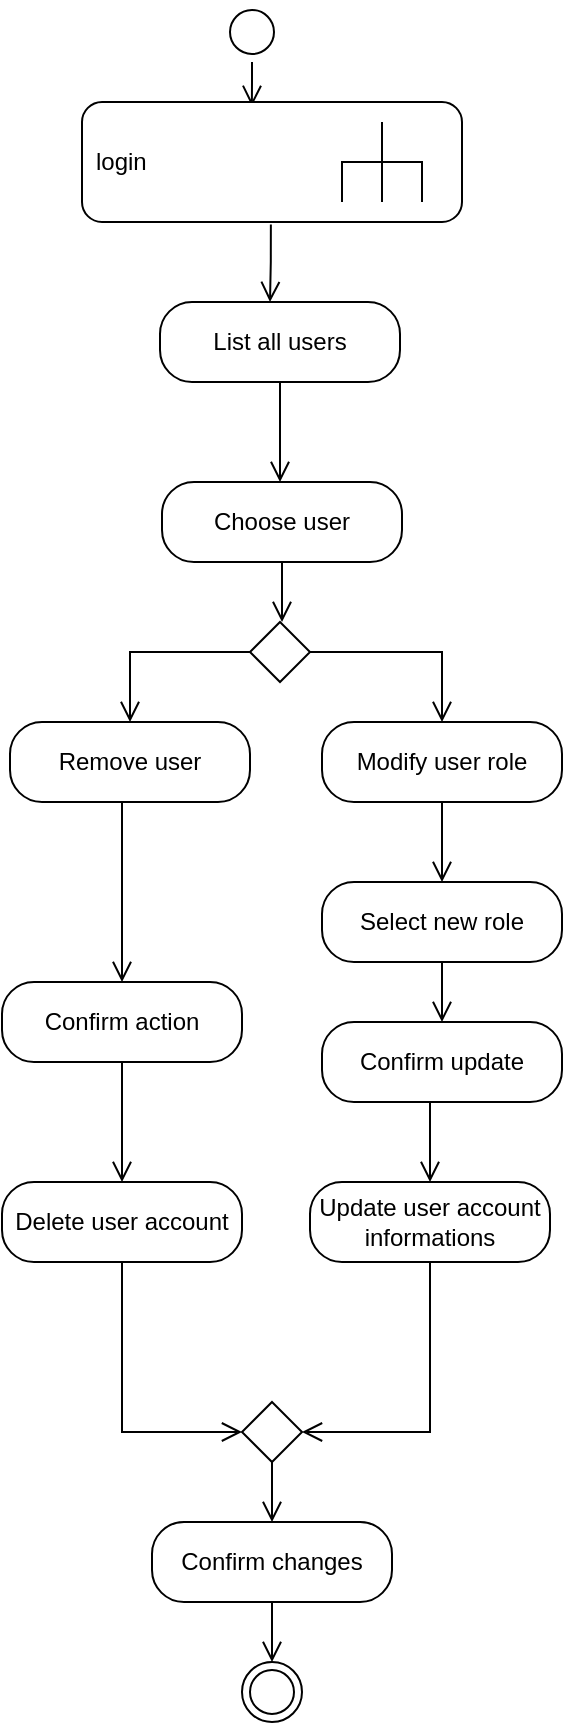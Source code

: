 <mxfile>
    <diagram name="Page-1" id="e7e014a7-5840-1c2e-5031-d8a46d1fe8dd">
        <mxGraphModel dx="1046" dy="764" grid="1" gridSize="10" guides="1" tooltips="1" connect="1" arrows="1" fold="1" page="1" pageScale="1" pageWidth="1169" pageHeight="826" background="none" math="0" shadow="0">
            <root>
                <mxCell id="0"/>
                <mxCell id="1" parent="0"/>
                <mxCell id="Cq3anVchyaS_GFDWmDvX-41" value="" style="ellipse;html=1;shape=startState;labelBackgroundColor=none;" parent="1" vertex="1">
                    <mxGeometry x="310" y="10" width="30" height="30" as="geometry"/>
                </mxCell>
                <mxCell id="Cq3anVchyaS_GFDWmDvX-42" value="" style="edgeStyle=orthogonalEdgeStyle;html=1;verticalAlign=bottom;endArrow=open;endSize=8;rounded=0;entryX=0.447;entryY=0.033;entryDx=0;entryDy=0;labelBackgroundColor=none;fontColor=default;entryPerimeter=0;" parent="1" source="Cq3anVchyaS_GFDWmDvX-41" target="Axr4d7FuB_N9rjWUVlUZ-1" edge="1">
                    <mxGeometry relative="1" as="geometry">
                        <mxPoint x="95" y="140" as="targetPoint"/>
                        <mxPoint x="80" y="80" as="sourcePoint"/>
                    </mxGeometry>
                </mxCell>
                <mxCell id="Cq3anVchyaS_GFDWmDvX-47" value="List all users" style="rounded=1;whiteSpace=wrap;html=1;arcSize=40;labelBackgroundColor=none;" parent="1" vertex="1">
                    <mxGeometry x="279" y="160" width="120" height="40" as="geometry"/>
                </mxCell>
                <mxCell id="Cq3anVchyaS_GFDWmDvX-48" value="" style="edgeStyle=orthogonalEdgeStyle;html=1;verticalAlign=bottom;endArrow=open;endSize=8;rounded=0;exitX=0.5;exitY=1;exitDx=0;exitDy=0;labelBackgroundColor=none;fontColor=default;" parent="1" source="Cq3anVchyaS_GFDWmDvX-47" edge="1">
                    <mxGeometry relative="1" as="geometry">
                        <mxPoint x="339" y="250" as="targetPoint"/>
                    </mxGeometry>
                </mxCell>
                <mxCell id="Cq3anVchyaS_GFDWmDvX-55" value="" style="edgeStyle=orthogonalEdgeStyle;html=1;verticalAlign=bottom;endArrow=open;endSize=8;rounded=0;labelBackgroundColor=none;fontColor=default;exitX=0;exitY=0.5;exitDx=0;exitDy=0;entryX=0.5;entryY=0;entryDx=0;entryDy=0;" parent="1" source="4" target="Cq3anVchyaS_GFDWmDvX-59" edge="1">
                    <mxGeometry relative="1" as="geometry">
                        <mxPoint x="257" y="398" as="targetPoint"/>
                        <mxPoint x="259.5" y="313" as="sourcePoint"/>
                    </mxGeometry>
                </mxCell>
                <mxCell id="Cq3anVchyaS_GFDWmDvX-56" value="" style="edgeStyle=orthogonalEdgeStyle;html=1;verticalAlign=bottom;endArrow=open;endSize=8;rounded=0;labelBackgroundColor=none;fontColor=default;exitX=1;exitY=0.5;exitDx=0;exitDy=0;" parent="1" source="4" target="Cq3anVchyaS_GFDWmDvX-61" edge="1">
                    <mxGeometry relative="1" as="geometry">
                        <mxPoint x="419.5" y="410" as="targetPoint"/>
                        <mxPoint x="419.5" y="340" as="sourcePoint"/>
                        <Array as="points"/>
                    </mxGeometry>
                </mxCell>
                <mxCell id="Cq3anVchyaS_GFDWmDvX-59" value="Remove user" style="rounded=1;whiteSpace=wrap;html=1;arcSize=40;labelBackgroundColor=none;" parent="1" vertex="1">
                    <mxGeometry x="204" y="370" width="120" height="40" as="geometry"/>
                </mxCell>
                <mxCell id="Cq3anVchyaS_GFDWmDvX-60" value="" style="edgeStyle=orthogonalEdgeStyle;html=1;verticalAlign=bottom;endArrow=open;endSize=8;rounded=0;labelBackgroundColor=none;fontColor=default;entryX=0.5;entryY=0;entryDx=0;entryDy=0;" parent="1" source="Cq3anVchyaS_GFDWmDvX-59" edge="1" target="12">
                    <mxGeometry relative="1" as="geometry">
                        <mxPoint x="260" y="490" as="targetPoint"/>
                        <Array as="points">
                            <mxPoint x="260" y="440"/>
                            <mxPoint x="260" y="440"/>
                        </Array>
                    </mxGeometry>
                </mxCell>
                <mxCell id="Cq3anVchyaS_GFDWmDvX-61" value="Modify user role" style="rounded=1;whiteSpace=wrap;html=1;arcSize=40;labelBackgroundColor=none;" parent="1" vertex="1">
                    <mxGeometry x="360" y="370" width="120" height="40" as="geometry"/>
                </mxCell>
                <mxCell id="Cq3anVchyaS_GFDWmDvX-62" value="" style="edgeStyle=orthogonalEdgeStyle;html=1;verticalAlign=bottom;endArrow=open;endSize=8;rounded=0;labelBackgroundColor=none;fontColor=default;entryX=0.5;entryY=0;entryDx=0;entryDy=0;" parent="1" source="Cq3anVchyaS_GFDWmDvX-61" target="6" edge="1">
                    <mxGeometry relative="1" as="geometry">
                        <mxPoint x="420" y="445" as="targetPoint"/>
                    </mxGeometry>
                </mxCell>
                <mxCell id="Cq3anVchyaS_GFDWmDvX-78" value="Delete user account" style="rounded=1;whiteSpace=wrap;html=1;arcSize=40;labelBackgroundColor=none;" parent="1" vertex="1">
                    <mxGeometry x="200" y="600" width="120" height="40" as="geometry"/>
                </mxCell>
                <mxCell id="Cq3anVchyaS_GFDWmDvX-79" value="" style="edgeStyle=orthogonalEdgeStyle;html=1;verticalAlign=bottom;endArrow=open;endSize=8;rounded=0;labelBackgroundColor=none;fontColor=default;entryX=0;entryY=0.5;entryDx=0;entryDy=0;" parent="1" source="Cq3anVchyaS_GFDWmDvX-78" target="10" edge="1">
                    <mxGeometry relative="1" as="geometry">
                        <mxPoint x="230" y="1061" as="targetPoint"/>
                    </mxGeometry>
                </mxCell>
                <mxCell id="Cq3anVchyaS_GFDWmDvX-80" value="Update user account&lt;div&gt;informations&lt;/div&gt;" style="rounded=1;whiteSpace=wrap;html=1;arcSize=40;labelBackgroundColor=none;" parent="1" vertex="1">
                    <mxGeometry x="354" y="600" width="120" height="40" as="geometry"/>
                </mxCell>
                <mxCell id="Cq3anVchyaS_GFDWmDvX-81" value="" style="edgeStyle=orthogonalEdgeStyle;html=1;verticalAlign=bottom;endArrow=open;endSize=8;rounded=0;labelBackgroundColor=none;fontColor=default;entryX=1;entryY=0.5;entryDx=0;entryDy=0;" parent="1" source="Cq3anVchyaS_GFDWmDvX-80" target="10" edge="1">
                    <mxGeometry relative="1" as="geometry">
                        <mxPoint x="360" y="720" as="targetPoint"/>
                        <Array as="points">
                            <mxPoint x="414" y="725"/>
                        </Array>
                    </mxGeometry>
                </mxCell>
                <mxCell id="Cq3anVchyaS_GFDWmDvX-83" value="" style="edgeStyle=orthogonalEdgeStyle;html=1;verticalAlign=bottom;endArrow=open;endSize=8;rounded=0;entryX=0.5;entryY=0;entryDx=0;entryDy=0;labelBackgroundColor=none;fontColor=default;exitX=0.5;exitY=1;exitDx=0;exitDy=0;" parent="1" source="10" target="Cq3anVchyaS_GFDWmDvX-84" edge="1">
                    <mxGeometry relative="1" as="geometry">
                        <mxPoint x="300" y="1140" as="targetPoint"/>
                        <mxPoint x="300" y="1070" as="sourcePoint"/>
                    </mxGeometry>
                </mxCell>
                <mxCell id="Cq3anVchyaS_GFDWmDvX-84" value="Confirm changes" style="rounded=1;whiteSpace=wrap;html=1;arcSize=40;labelBackgroundColor=none;" parent="1" vertex="1">
                    <mxGeometry x="275" y="770" width="120" height="40" as="geometry"/>
                </mxCell>
                <mxCell id="Cq3anVchyaS_GFDWmDvX-85" value="" style="edgeStyle=orthogonalEdgeStyle;html=1;verticalAlign=bottom;endArrow=open;endSize=8;rounded=0;labelBackgroundColor=none;fontColor=default;exitX=0.5;exitY=1;exitDx=0;exitDy=0;entryX=0.5;entryY=0;entryDx=0;entryDy=0;" parent="1" source="Cq3anVchyaS_GFDWmDvX-84" target="Cq3anVchyaS_GFDWmDvX-86" edge="1">
                    <mxGeometry relative="1" as="geometry">
                        <mxPoint x="360" y="875" as="targetPoint"/>
                    </mxGeometry>
                </mxCell>
                <mxCell id="Cq3anVchyaS_GFDWmDvX-86" value="" style="ellipse;html=1;shape=endState;labelBackgroundColor=none;" parent="1" vertex="1">
                    <mxGeometry x="320" y="840" width="30" height="30" as="geometry"/>
                </mxCell>
                <mxCell id="Axr4d7FuB_N9rjWUVlUZ-1" value="login" style="shape=mxgraph.uml25.behaviorAction;html=1;rounded=1;absoluteArcSize=1;arcSize=10;align=left;spacingLeft=5;whiteSpace=wrap;" parent="1" vertex="1">
                    <mxGeometry x="240" y="60" width="190" height="60" as="geometry"/>
                </mxCell>
                <mxCell id="2" value="Choose user" style="rounded=1;whiteSpace=wrap;html=1;arcSize=40;" parent="1" vertex="1">
                    <mxGeometry x="280" y="250" width="120" height="40" as="geometry"/>
                </mxCell>
                <mxCell id="3" value="" style="edgeStyle=orthogonalEdgeStyle;html=1;verticalAlign=bottom;endArrow=open;endSize=8;" parent="1" source="2" edge="1">
                    <mxGeometry relative="1" as="geometry">
                        <mxPoint x="340" y="320" as="targetPoint"/>
                    </mxGeometry>
                </mxCell>
                <mxCell id="4" value="" style="rhombus;" parent="1" vertex="1">
                    <mxGeometry x="324" y="320" width="30" height="30" as="geometry"/>
                </mxCell>
                <mxCell id="6" value="Select new role" style="rounded=1;whiteSpace=wrap;html=1;arcSize=40;" parent="1" vertex="1">
                    <mxGeometry x="360" y="450" width="120" height="40" as="geometry"/>
                </mxCell>
                <mxCell id="7" value="" style="edgeStyle=orthogonalEdgeStyle;html=1;verticalAlign=bottom;endArrow=open;endSize=8;" parent="1" source="6" edge="1">
                    <mxGeometry relative="1" as="geometry">
                        <mxPoint x="420" y="520" as="targetPoint"/>
                    </mxGeometry>
                </mxCell>
                <mxCell id="8" value="Confirm update" style="rounded=1;whiteSpace=wrap;html=1;arcSize=40;" parent="1" vertex="1">
                    <mxGeometry x="360" y="520" width="120" height="40" as="geometry"/>
                </mxCell>
                <mxCell id="9" value="" style="edgeStyle=orthogonalEdgeStyle;html=1;verticalAlign=bottom;endArrow=open;endSize=8;entryX=0.5;entryY=0;entryDx=0;entryDy=0;" parent="1" source="8" target="Cq3anVchyaS_GFDWmDvX-80" edge="1">
                    <mxGeometry relative="1" as="geometry">
                        <mxPoint x="420" y="640" as="targetPoint"/>
                        <Array as="points">
                            <mxPoint x="414" y="580"/>
                            <mxPoint x="414" y="580"/>
                        </Array>
                    </mxGeometry>
                </mxCell>
                <mxCell id="10" value="" style="rhombus;" parent="1" vertex="1">
                    <mxGeometry x="320" y="710" width="30" height="30" as="geometry"/>
                </mxCell>
                <mxCell id="11" value="" style="edgeStyle=orthogonalEdgeStyle;html=1;verticalAlign=bottom;endArrow=open;endSize=8;rounded=0;exitX=0.497;exitY=1.021;exitDx=0;exitDy=0;labelBackgroundColor=none;fontColor=default;exitPerimeter=0;" parent="1" source="Axr4d7FuB_N9rjWUVlUZ-1" edge="1">
                    <mxGeometry relative="1" as="geometry">
                        <mxPoint x="334" y="160" as="targetPoint"/>
                        <mxPoint x="334.76" y="130" as="sourcePoint"/>
                        <Array as="points">
                            <mxPoint x="334" y="140"/>
                            <mxPoint x="334" y="160"/>
                        </Array>
                    </mxGeometry>
                </mxCell>
                <mxCell id="12" value="Confirm action" style="rounded=1;whiteSpace=wrap;html=1;arcSize=40;" parent="1" vertex="1">
                    <mxGeometry x="200" y="500" width="120" height="40" as="geometry"/>
                </mxCell>
                <mxCell id="13" value="" style="edgeStyle=orthogonalEdgeStyle;html=1;verticalAlign=bottom;endArrow=open;endSize=8;" parent="1" source="12" edge="1">
                    <mxGeometry relative="1" as="geometry">
                        <mxPoint x="260" y="600" as="targetPoint"/>
                    </mxGeometry>
                </mxCell>
            </root>
        </mxGraphModel>
    </diagram>
</mxfile>